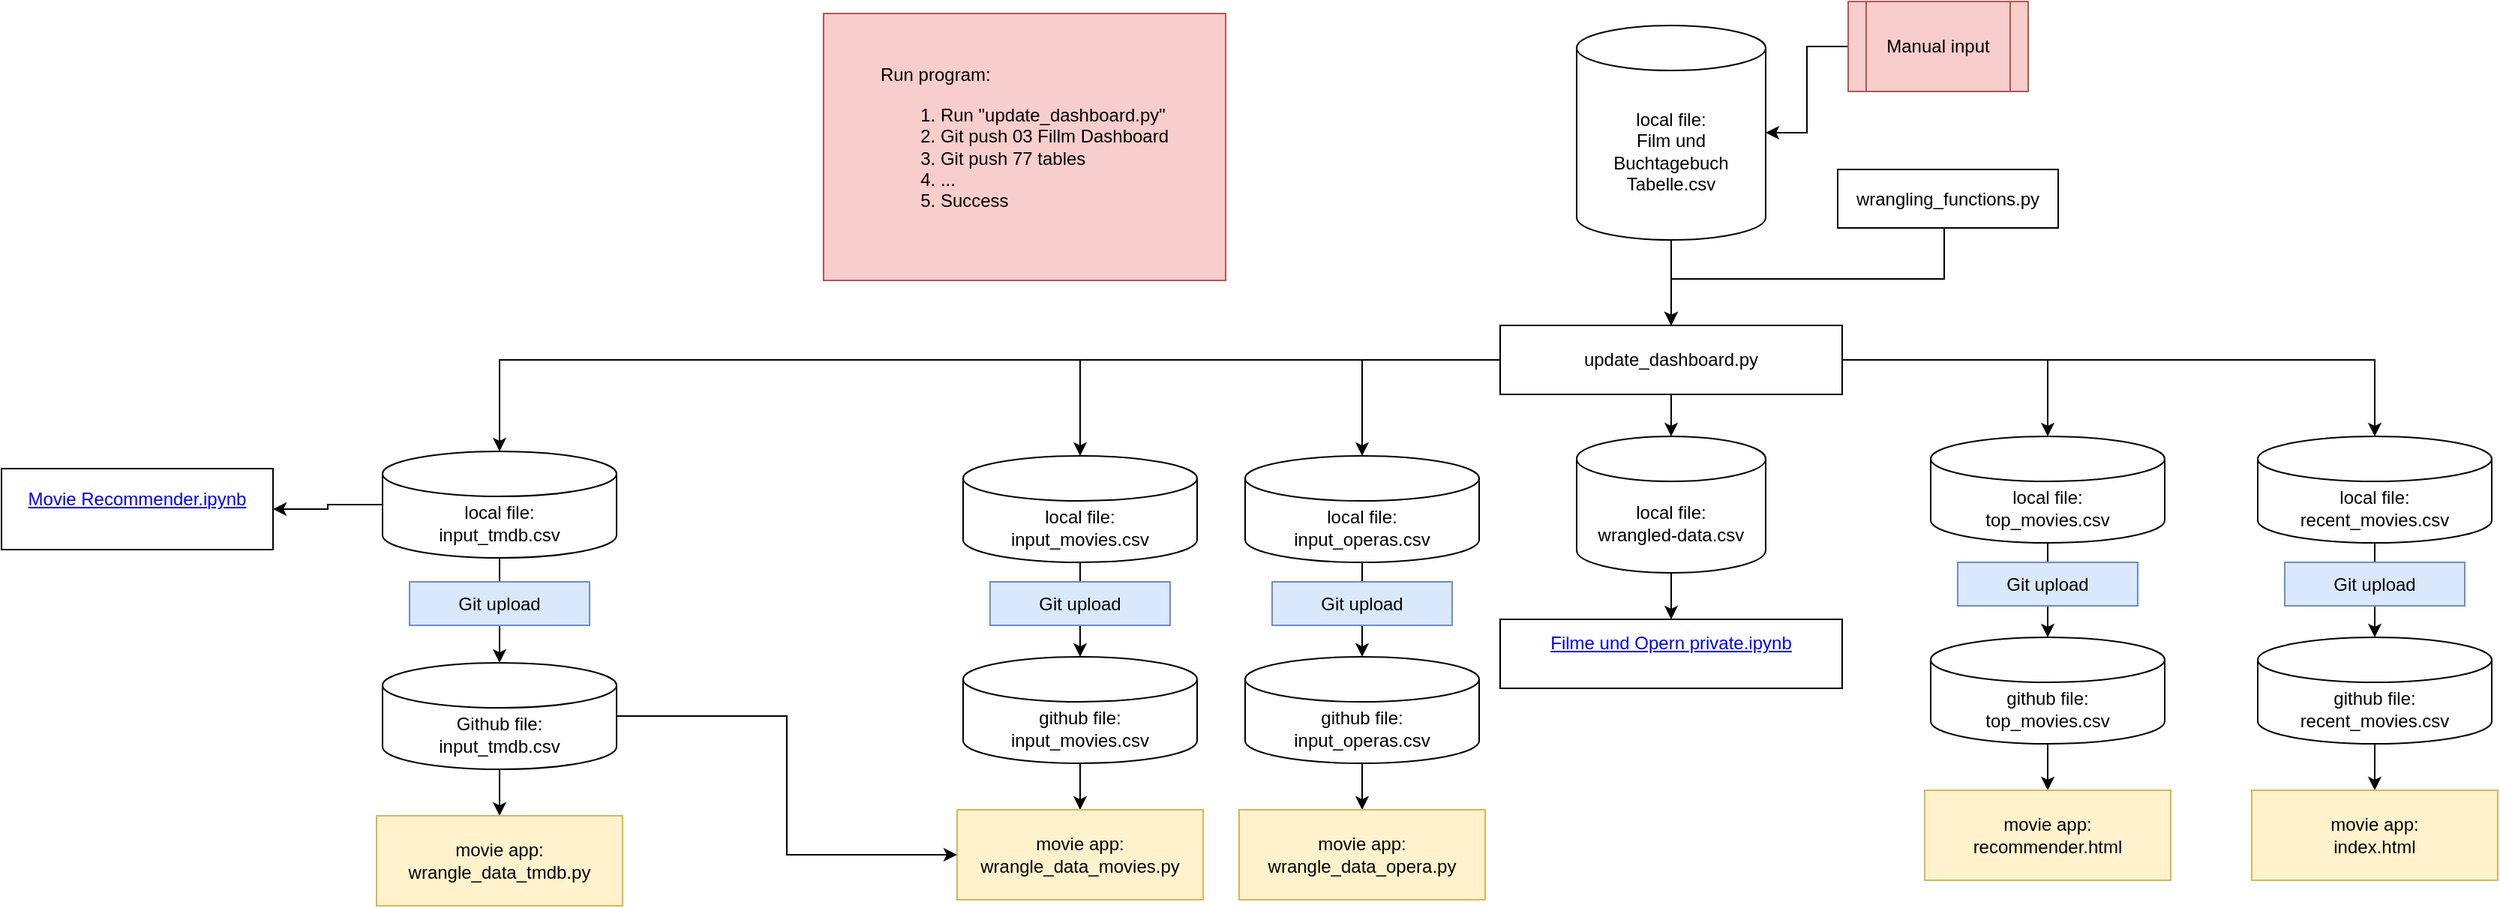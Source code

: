 <mxfile version="18.1.3" type="github">
  <diagram id="Zmv_30nIT3G1Nc5Q77fU" name="Page-1">
    <mxGraphModel dx="2222" dy="1116" grid="0" gridSize="10" guides="1" tooltips="1" connect="1" arrows="1" fold="1" page="0" pageScale="1" pageWidth="827" pageHeight="1169" math="0" shadow="0">
      <root>
        <mxCell id="0" />
        <mxCell id="1" parent="0" />
        <mxCell id="QEp2L6PEctv4l-9vnAkM-6" style="edgeStyle=orthogonalEdgeStyle;rounded=0;orthogonalLoop=1;jettySize=auto;html=1;exitX=0.5;exitY=1;exitDx=0;exitDy=0;exitPerimeter=0;entryX=0.5;entryY=0;entryDx=0;entryDy=0;" parent="1" source="Ts85mT_bDLmugQmWIPTJ-1" target="QEp2L6PEctv4l-9vnAkM-1" edge="1">
          <mxGeometry relative="1" as="geometry" />
        </mxCell>
        <mxCell id="Ts85mT_bDLmugQmWIPTJ-1" value="&lt;div&gt;local file: &lt;br&gt;&lt;/div&gt;&lt;div&gt;Film und Buchtagebuch Tabelle.csv&lt;/div&gt;" style="shape=cylinder3;whiteSpace=wrap;html=1;boundedLbl=1;backgroundOutline=1;size=15;rotation=0;" parent="1" vertex="1">
          <mxGeometry x="406" y="4" width="126" height="143" as="geometry" />
        </mxCell>
        <mxCell id="q-jhtlWtcuQimejiOmJV-1" style="edgeStyle=orthogonalEdgeStyle;rounded=0;orthogonalLoop=1;jettySize=auto;html=1;entryX=1;entryY=0.5;entryDx=0;entryDy=0;entryPerimeter=0;" parent="1" source="Ts85mT_bDLmugQmWIPTJ-2" target="Ts85mT_bDLmugQmWIPTJ-1" edge="1">
          <mxGeometry relative="1" as="geometry" />
        </mxCell>
        <mxCell id="Ts85mT_bDLmugQmWIPTJ-2" value="Manual input" style="shape=process;whiteSpace=wrap;html=1;backgroundOutline=1;fillColor=#f8cecc;strokeColor=#b85450;" parent="1" vertex="1">
          <mxGeometry x="587" y="-12" width="120" height="60" as="geometry" />
        </mxCell>
        <mxCell id="Ts85mT_bDLmugQmWIPTJ-4" value="&#xa;&lt;a class=&quot;item_link&quot; href=&quot;http://localhost:8888/notebooks/01%20Filmprojekt/Filme%20und%20Opern%20private.ipynb&quot; target=&quot;_blank&quot;&gt;&lt;span class=&quot;item_name&quot;&gt;Filme und Opern private.ipynb&lt;/span&gt;&lt;/a&gt;&#xa;&#xa;" style="rounded=0;whiteSpace=wrap;html=1;" parent="1" vertex="1">
          <mxGeometry x="355" y="400" width="228" height="46" as="geometry" />
        </mxCell>
        <mxCell id="Ts85mT_bDLmugQmWIPTJ-11" style="edgeStyle=orthogonalEdgeStyle;rounded=0;orthogonalLoop=1;jettySize=auto;html=1;exitX=0.5;exitY=1;exitDx=0;exitDy=0;exitPerimeter=0;entryX=0.5;entryY=0;entryDx=0;entryDy=0;entryPerimeter=0;" parent="1" source="Ts85mT_bDLmugQmWIPTJ-7" target="Ts85mT_bDLmugQmWIPTJ-10" edge="1">
          <mxGeometry relative="1" as="geometry" />
        </mxCell>
        <mxCell id="Ts85mT_bDLmugQmWIPTJ-7" value="&lt;div&gt;local file: &lt;br&gt;&lt;/div&gt;&lt;div&gt;input_movies.csv&lt;/div&gt;" style="shape=cylinder3;whiteSpace=wrap;html=1;boundedLbl=1;backgroundOutline=1;size=15;" parent="1" vertex="1">
          <mxGeometry x="-3" y="291" width="156" height="71" as="geometry" />
        </mxCell>
        <mxCell id="Ts85mT_bDLmugQmWIPTJ-12" style="edgeStyle=orthogonalEdgeStyle;rounded=0;orthogonalLoop=1;jettySize=auto;html=1;entryX=0.5;entryY=0;entryDx=0;entryDy=0;entryPerimeter=0;" parent="1" source="Ts85mT_bDLmugQmWIPTJ-8" target="Ts85mT_bDLmugQmWIPTJ-9" edge="1">
          <mxGeometry relative="1" as="geometry" />
        </mxCell>
        <mxCell id="Ts85mT_bDLmugQmWIPTJ-8" value="&lt;div&gt;local file: &lt;br&gt;&lt;/div&gt;&lt;div&gt;input_operas.csv&lt;/div&gt;" style="shape=cylinder3;whiteSpace=wrap;html=1;boundedLbl=1;backgroundOutline=1;size=15;" parent="1" vertex="1">
          <mxGeometry x="185" y="291" width="156" height="71" as="geometry" />
        </mxCell>
        <mxCell id="Ts85mT_bDLmugQmWIPTJ-22" style="edgeStyle=orthogonalEdgeStyle;rounded=0;orthogonalLoop=1;jettySize=auto;html=1;entryX=0.5;entryY=0;entryDx=0;entryDy=0;" parent="1" source="Ts85mT_bDLmugQmWIPTJ-9" target="Ts85mT_bDLmugQmWIPTJ-21" edge="1">
          <mxGeometry relative="1" as="geometry" />
        </mxCell>
        <mxCell id="Ts85mT_bDLmugQmWIPTJ-9" value="&lt;div&gt;github file: &lt;br&gt;&lt;/div&gt;&lt;div&gt;input_operas.csv&lt;/div&gt;" style="shape=cylinder3;whiteSpace=wrap;html=1;boundedLbl=1;backgroundOutline=1;size=15;" parent="1" vertex="1">
          <mxGeometry x="185" y="425" width="156" height="71" as="geometry" />
        </mxCell>
        <mxCell id="Ts85mT_bDLmugQmWIPTJ-18" style="edgeStyle=orthogonalEdgeStyle;rounded=0;orthogonalLoop=1;jettySize=auto;html=1;entryX=0.5;entryY=0;entryDx=0;entryDy=0;" parent="1" source="Ts85mT_bDLmugQmWIPTJ-10" target="Ts85mT_bDLmugQmWIPTJ-17" edge="1">
          <mxGeometry relative="1" as="geometry">
            <mxPoint x="75" y="550" as="targetPoint" />
          </mxGeometry>
        </mxCell>
        <mxCell id="Ts85mT_bDLmugQmWIPTJ-10" value="&lt;div&gt;github file: &lt;br&gt;&lt;/div&gt;&lt;div&gt;input_movies.csv&lt;/div&gt;" style="shape=cylinder3;whiteSpace=wrap;html=1;boundedLbl=1;backgroundOutline=1;size=15;" parent="1" vertex="1">
          <mxGeometry x="-3" y="425" width="156" height="71" as="geometry" />
        </mxCell>
        <mxCell id="Ts85mT_bDLmugQmWIPTJ-17" value="movie app:&lt;br&gt;&lt;div&gt;wrangle_data_movies.py&lt;/div&gt;" style="rounded=0;whiteSpace=wrap;html=1;fillColor=#fff2cc;strokeColor=#d6b656;" parent="1" vertex="1">
          <mxGeometry x="-7" y="527" width="164" height="60" as="geometry" />
        </mxCell>
        <mxCell id="Ts85mT_bDLmugQmWIPTJ-19" value="Git upload" style="rounded=0;whiteSpace=wrap;html=1;fillColor=#dae8fc;strokeColor=#6c8ebf;" parent="1" vertex="1">
          <mxGeometry x="15" y="375" width="120" height="29" as="geometry" />
        </mxCell>
        <mxCell id="Ts85mT_bDLmugQmWIPTJ-20" value="Git upload" style="rounded=0;whiteSpace=wrap;html=1;fillColor=#dae8fc;strokeColor=#6c8ebf;" parent="1" vertex="1">
          <mxGeometry x="203" y="375" width="120" height="29" as="geometry" />
        </mxCell>
        <mxCell id="Ts85mT_bDLmugQmWIPTJ-21" value="movie app:&lt;br&gt;&lt;div&gt;wrangle_data_opera.py&lt;/div&gt;" style="rounded=0;whiteSpace=wrap;html=1;fillColor=#fff2cc;strokeColor=#d6b656;" parent="1" vertex="1">
          <mxGeometry x="181" y="527" width="164" height="60" as="geometry" />
        </mxCell>
        <mxCell id="Ts85mT_bDLmugQmWIPTJ-31" style="edgeStyle=orthogonalEdgeStyle;rounded=0;orthogonalLoop=1;jettySize=auto;html=1;entryX=0.5;entryY=0;entryDx=0;entryDy=0;entryPerimeter=0;" parent="1" source="Ts85mT_bDLmugQmWIPTJ-25" target="Ts85mT_bDLmugQmWIPTJ-30" edge="1">
          <mxGeometry relative="1" as="geometry" />
        </mxCell>
        <mxCell id="nMviqgkHkT_ptWmMSh8n-1" style="edgeStyle=orthogonalEdgeStyle;rounded=0;orthogonalLoop=1;jettySize=auto;html=1;entryX=1;entryY=0.5;entryDx=0;entryDy=0;" parent="1" source="Ts85mT_bDLmugQmWIPTJ-25" target="Ts85mT_bDLmugQmWIPTJ-50" edge="1">
          <mxGeometry relative="1" as="geometry" />
        </mxCell>
        <mxCell id="Ts85mT_bDLmugQmWIPTJ-25" value="&lt;div&gt;local file: &lt;br&gt;&lt;/div&gt;&lt;div&gt;input_tmdb.csv&lt;/div&gt;" style="shape=cylinder3;whiteSpace=wrap;html=1;boundedLbl=1;backgroundOutline=1;size=15;" parent="1" vertex="1">
          <mxGeometry x="-390" y="288" width="156" height="71" as="geometry" />
        </mxCell>
        <mxCell id="Ts85mT_bDLmugQmWIPTJ-34" style="edgeStyle=orthogonalEdgeStyle;rounded=0;orthogonalLoop=1;jettySize=auto;html=1;entryX=0.5;entryY=0;entryDx=0;entryDy=0;" parent="1" source="Ts85mT_bDLmugQmWIPTJ-30" target="Ts85mT_bDLmugQmWIPTJ-33" edge="1">
          <mxGeometry relative="1" as="geometry" />
        </mxCell>
        <mxCell id="Ts85mT_bDLmugQmWIPTJ-52" style="edgeStyle=orthogonalEdgeStyle;rounded=0;orthogonalLoop=1;jettySize=auto;html=1;entryX=0;entryY=0.5;entryDx=0;entryDy=0;" parent="1" source="Ts85mT_bDLmugQmWIPTJ-30" target="Ts85mT_bDLmugQmWIPTJ-17" edge="1">
          <mxGeometry relative="1" as="geometry" />
        </mxCell>
        <mxCell id="Ts85mT_bDLmugQmWIPTJ-30" value="&lt;div&gt;Github file: &lt;br&gt;&lt;/div&gt;&lt;div&gt;input_tmdb.csv&lt;/div&gt;" style="shape=cylinder3;whiteSpace=wrap;html=1;boundedLbl=1;backgroundOutline=1;size=15;" parent="1" vertex="1">
          <mxGeometry x="-390" y="429" width="156" height="71" as="geometry" />
        </mxCell>
        <mxCell id="Ts85mT_bDLmugQmWIPTJ-32" value="Git upload" style="rounded=0;whiteSpace=wrap;html=1;fillColor=#dae8fc;strokeColor=#6c8ebf;" parent="1" vertex="1">
          <mxGeometry x="-372" y="375" width="120" height="29" as="geometry" />
        </mxCell>
        <mxCell id="Ts85mT_bDLmugQmWIPTJ-33" value="movie app:&lt;br&gt;&lt;div&gt;wrangle_data_tmdb.py&lt;/div&gt;" style="rounded=0;whiteSpace=wrap;html=1;fillColor=#fff2cc;strokeColor=#d6b656;" parent="1" vertex="1">
          <mxGeometry x="-394" y="531" width="164" height="60" as="geometry" />
        </mxCell>
        <mxCell id="Ts85mT_bDLmugQmWIPTJ-38" style="edgeStyle=orthogonalEdgeStyle;rounded=0;orthogonalLoop=1;jettySize=auto;html=1;" parent="1" source="Ts85mT_bDLmugQmWIPTJ-35" target="Ts85mT_bDLmugQmWIPTJ-37" edge="1">
          <mxGeometry relative="1" as="geometry" />
        </mxCell>
        <mxCell id="Ts85mT_bDLmugQmWIPTJ-35" value="&lt;div&gt;local file: &lt;br&gt;&lt;/div&gt;&lt;div&gt;top_movies.csv&lt;/div&gt;" style="shape=cylinder3;whiteSpace=wrap;html=1;boundedLbl=1;backgroundOutline=1;size=15;" parent="1" vertex="1">
          <mxGeometry x="642" y="278" width="156" height="71" as="geometry" />
        </mxCell>
        <mxCell id="Ts85mT_bDLmugQmWIPTJ-41" style="edgeStyle=orthogonalEdgeStyle;rounded=0;orthogonalLoop=1;jettySize=auto;html=1;entryX=0.5;entryY=0;entryDx=0;entryDy=0;" parent="1" source="Ts85mT_bDLmugQmWIPTJ-37" target="Ts85mT_bDLmugQmWIPTJ-40" edge="1">
          <mxGeometry relative="1" as="geometry" />
        </mxCell>
        <mxCell id="Ts85mT_bDLmugQmWIPTJ-37" value="&lt;div&gt;github file:&lt;br&gt;&lt;/div&gt;&lt;div&gt;top_movies.csv&lt;/div&gt;" style="shape=cylinder3;whiteSpace=wrap;html=1;boundedLbl=1;backgroundOutline=1;size=15;" parent="1" vertex="1">
          <mxGeometry x="642" y="412" width="156" height="71" as="geometry" />
        </mxCell>
        <mxCell id="Ts85mT_bDLmugQmWIPTJ-39" value="Git upload" style="rounded=0;whiteSpace=wrap;html=1;fillColor=#dae8fc;strokeColor=#6c8ebf;" parent="1" vertex="1">
          <mxGeometry x="660" y="362" width="120" height="29" as="geometry" />
        </mxCell>
        <mxCell id="Ts85mT_bDLmugQmWIPTJ-40" value="movie app:&lt;br&gt;&lt;div&gt;recommender.html&lt;/div&gt;" style="rounded=0;whiteSpace=wrap;html=1;fillColor=#fff2cc;strokeColor=#d6b656;" parent="1" vertex="1">
          <mxGeometry x="638" y="514" width="164" height="60" as="geometry" />
        </mxCell>
        <mxCell id="Ts85mT_bDLmugQmWIPTJ-42" style="edgeStyle=orthogonalEdgeStyle;rounded=0;orthogonalLoop=1;jettySize=auto;html=1;" parent="1" source="Ts85mT_bDLmugQmWIPTJ-43" target="Ts85mT_bDLmugQmWIPTJ-45" edge="1">
          <mxGeometry relative="1" as="geometry" />
        </mxCell>
        <mxCell id="Ts85mT_bDLmugQmWIPTJ-43" value="&lt;div&gt;local file: &lt;br&gt;&lt;/div&gt;&lt;div&gt;recent_movies.csv&lt;/div&gt;" style="shape=cylinder3;whiteSpace=wrap;html=1;boundedLbl=1;backgroundOutline=1;size=15;" parent="1" vertex="1">
          <mxGeometry x="860" y="278" width="156" height="71" as="geometry" />
        </mxCell>
        <mxCell id="Ts85mT_bDLmugQmWIPTJ-44" style="edgeStyle=orthogonalEdgeStyle;rounded=0;orthogonalLoop=1;jettySize=auto;html=1;entryX=0.5;entryY=0;entryDx=0;entryDy=0;" parent="1" source="Ts85mT_bDLmugQmWIPTJ-45" target="Ts85mT_bDLmugQmWIPTJ-47" edge="1">
          <mxGeometry relative="1" as="geometry" />
        </mxCell>
        <mxCell id="Ts85mT_bDLmugQmWIPTJ-45" value="&lt;div&gt;github file:&lt;br&gt;&lt;/div&gt;&lt;div&gt;&lt;div&gt;recent_movies.csv&lt;/div&gt;&lt;/div&gt;" style="shape=cylinder3;whiteSpace=wrap;html=1;boundedLbl=1;backgroundOutline=1;size=15;" parent="1" vertex="1">
          <mxGeometry x="860" y="412" width="156" height="71" as="geometry" />
        </mxCell>
        <mxCell id="Ts85mT_bDLmugQmWIPTJ-46" value="Git upload" style="rounded=0;whiteSpace=wrap;html=1;fillColor=#dae8fc;strokeColor=#6c8ebf;" parent="1" vertex="1">
          <mxGeometry x="878" y="362" width="120" height="29" as="geometry" />
        </mxCell>
        <mxCell id="Ts85mT_bDLmugQmWIPTJ-47" value="movie app:&lt;br&gt;&lt;div&gt;index.html&lt;/div&gt;" style="rounded=0;whiteSpace=wrap;html=1;fillColor=#fff2cc;strokeColor=#d6b656;" parent="1" vertex="1">
          <mxGeometry x="856" y="514" width="164" height="60" as="geometry" />
        </mxCell>
        <mxCell id="Ts85mT_bDLmugQmWIPTJ-50" value="&#xa;&lt;a class=&quot;item_link&quot; href=&quot;http://localhost:8888/notebooks/01%20Filmprojekt/Movie%20Recommender.ipynb&quot; target=&quot;_blank&quot;&gt;&lt;span class=&quot;item_name&quot;&gt;Movie Recommender.ipynb&lt;/span&gt;&lt;/a&gt;&#xa;&#xa;" style="rounded=0;whiteSpace=wrap;html=1;" parent="1" vertex="1">
          <mxGeometry x="-644" y="299.5" width="181" height="54" as="geometry" />
        </mxCell>
        <mxCell id="Ts85mT_bDLmugQmWIPTJ-54" value="&lt;div align=&quot;left&quot;&gt;Run program: &lt;br&gt;&lt;/div&gt;&lt;div align=&quot;left&quot;&gt;&lt;ol&gt;&lt;li&gt;Run &quot;update_dashboard.py&quot;&lt;/li&gt;&lt;li&gt;Git push 03 Fillm Dashboard&lt;/li&gt;&lt;li&gt;Git push 77 tables&lt;/li&gt;&lt;li&gt;...&lt;/li&gt;&lt;li&gt;Success&lt;br&gt;&lt;/li&gt;&lt;/ol&gt;&lt;/div&gt;" style="rounded=0;whiteSpace=wrap;html=1;fillColor=#f8cecc;strokeColor=#b85450;" parent="1" vertex="1">
          <mxGeometry x="-96" y="-4" width="268" height="178" as="geometry" />
        </mxCell>
        <mxCell id="QEp2L6PEctv4l-9vnAkM-7" style="edgeStyle=orthogonalEdgeStyle;rounded=0;orthogonalLoop=1;jettySize=auto;html=1;entryX=0.5;entryY=0;entryDx=0;entryDy=0;entryPerimeter=0;" parent="1" source="QEp2L6PEctv4l-9vnAkM-1" target="QEp2L6PEctv4l-9vnAkM-2" edge="1">
          <mxGeometry relative="1" as="geometry" />
        </mxCell>
        <mxCell id="QEp2L6PEctv4l-9vnAkM-9" style="edgeStyle=orthogonalEdgeStyle;rounded=0;orthogonalLoop=1;jettySize=auto;html=1;entryX=0.5;entryY=0;entryDx=0;entryDy=0;entryPerimeter=0;" parent="1" source="QEp2L6PEctv4l-9vnAkM-1" target="Ts85mT_bDLmugQmWIPTJ-8" edge="1">
          <mxGeometry relative="1" as="geometry" />
        </mxCell>
        <mxCell id="QEp2L6PEctv4l-9vnAkM-10" style="edgeStyle=orthogonalEdgeStyle;rounded=0;orthogonalLoop=1;jettySize=auto;html=1;entryX=0.5;entryY=0;entryDx=0;entryDy=0;entryPerimeter=0;" parent="1" source="QEp2L6PEctv4l-9vnAkM-1" target="Ts85mT_bDLmugQmWIPTJ-7" edge="1">
          <mxGeometry relative="1" as="geometry" />
        </mxCell>
        <mxCell id="QEp2L6PEctv4l-9vnAkM-11" style="edgeStyle=orthogonalEdgeStyle;rounded=0;orthogonalLoop=1;jettySize=auto;html=1;entryX=0.5;entryY=0;entryDx=0;entryDy=0;entryPerimeter=0;" parent="1" source="QEp2L6PEctv4l-9vnAkM-1" target="Ts85mT_bDLmugQmWIPTJ-35" edge="1">
          <mxGeometry relative="1" as="geometry" />
        </mxCell>
        <mxCell id="QEp2L6PEctv4l-9vnAkM-12" style="edgeStyle=orthogonalEdgeStyle;rounded=0;orthogonalLoop=1;jettySize=auto;html=1;entryX=0.5;entryY=0;entryDx=0;entryDy=0;entryPerimeter=0;" parent="1" source="QEp2L6PEctv4l-9vnAkM-1" target="Ts85mT_bDLmugQmWIPTJ-43" edge="1">
          <mxGeometry relative="1" as="geometry" />
        </mxCell>
        <mxCell id="QEp2L6PEctv4l-9vnAkM-13" style="edgeStyle=orthogonalEdgeStyle;rounded=0;orthogonalLoop=1;jettySize=auto;html=1;" parent="1" source="QEp2L6PEctv4l-9vnAkM-1" target="Ts85mT_bDLmugQmWIPTJ-25" edge="1">
          <mxGeometry relative="1" as="geometry" />
        </mxCell>
        <mxCell id="QEp2L6PEctv4l-9vnAkM-1" value="update_dashboard.py" style="rounded=0;whiteSpace=wrap;html=1;" parent="1" vertex="1">
          <mxGeometry x="355" y="204" width="228" height="46" as="geometry" />
        </mxCell>
        <mxCell id="QEp2L6PEctv4l-9vnAkM-8" style="edgeStyle=orthogonalEdgeStyle;rounded=0;orthogonalLoop=1;jettySize=auto;html=1;entryX=0.5;entryY=0;entryDx=0;entryDy=0;" parent="1" source="QEp2L6PEctv4l-9vnAkM-2" target="Ts85mT_bDLmugQmWIPTJ-4" edge="1">
          <mxGeometry relative="1" as="geometry" />
        </mxCell>
        <mxCell id="QEp2L6PEctv4l-9vnAkM-2" value="&lt;div&gt;local file: &lt;br&gt;&lt;/div&gt;&lt;div&gt;wrangled-data.csv&lt;br&gt;&lt;/div&gt;" style="shape=cylinder3;whiteSpace=wrap;html=1;boundedLbl=1;backgroundOutline=1;size=15;rotation=0;" parent="1" vertex="1">
          <mxGeometry x="406" y="278" width="126" height="91" as="geometry" />
        </mxCell>
        <mxCell id="q-jhtlWtcuQimejiOmJV-3" style="edgeStyle=orthogonalEdgeStyle;rounded=0;orthogonalLoop=1;jettySize=auto;html=1;entryX=0.5;entryY=0;entryDx=0;entryDy=0;" parent="1" source="q-jhtlWtcuQimejiOmJV-2" target="QEp2L6PEctv4l-9vnAkM-1" edge="1">
          <mxGeometry relative="1" as="geometry">
            <Array as="points">
              <mxPoint x="651" y="173" />
              <mxPoint x="469" y="173" />
            </Array>
          </mxGeometry>
        </mxCell>
        <mxCell id="q-jhtlWtcuQimejiOmJV-2" value="wrangling_functions.py" style="rounded=0;whiteSpace=wrap;html=1;" parent="1" vertex="1">
          <mxGeometry x="580" y="100" width="147" height="39" as="geometry" />
        </mxCell>
      </root>
    </mxGraphModel>
  </diagram>
</mxfile>
